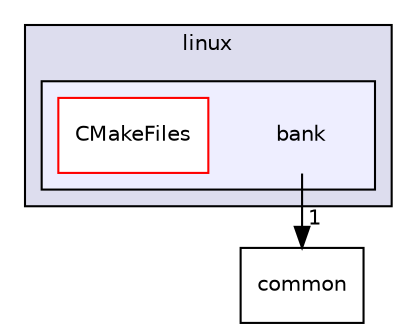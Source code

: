 digraph "/root/gifts/app/console/linux/bank" {
  compound=true
  node [ fontsize="10", fontname="Helvetica"];
  edge [ labelfontsize="10", labelfontname="Helvetica"];
  subgraph clusterdir_b9f99af893b22996669fbb81a42c8188 {
    graph [ bgcolor="#ddddee", pencolor="black", label="linux" fontname="Helvetica", fontsize="10", URL="dir_b9f99af893b22996669fbb81a42c8188.html"]
  subgraph clusterdir_ff31f158d17de985b47ba31cbfb6e835 {
    graph [ bgcolor="#eeeeff", pencolor="black", label="" URL="dir_ff31f158d17de985b47ba31cbfb6e835.html"];
    dir_ff31f158d17de985b47ba31cbfb6e835 [shape=plaintext label="bank"];
    dir_d4a38c65154275ac76c52939028b3f7e [shape=box label="CMakeFiles" color="red" fillcolor="white" style="filled" URL="dir_d4a38c65154275ac76c52939028b3f7e.html"];
  }
  }
  dir_df4143c1ee238e0ee742617b498fcc2c [shape=box label="common" URL="dir_df4143c1ee238e0ee742617b498fcc2c.html"];
  dir_ff31f158d17de985b47ba31cbfb6e835->dir_df4143c1ee238e0ee742617b498fcc2c [headlabel="1", labeldistance=1.5 headhref="dir_000004_000014.html"];
}
